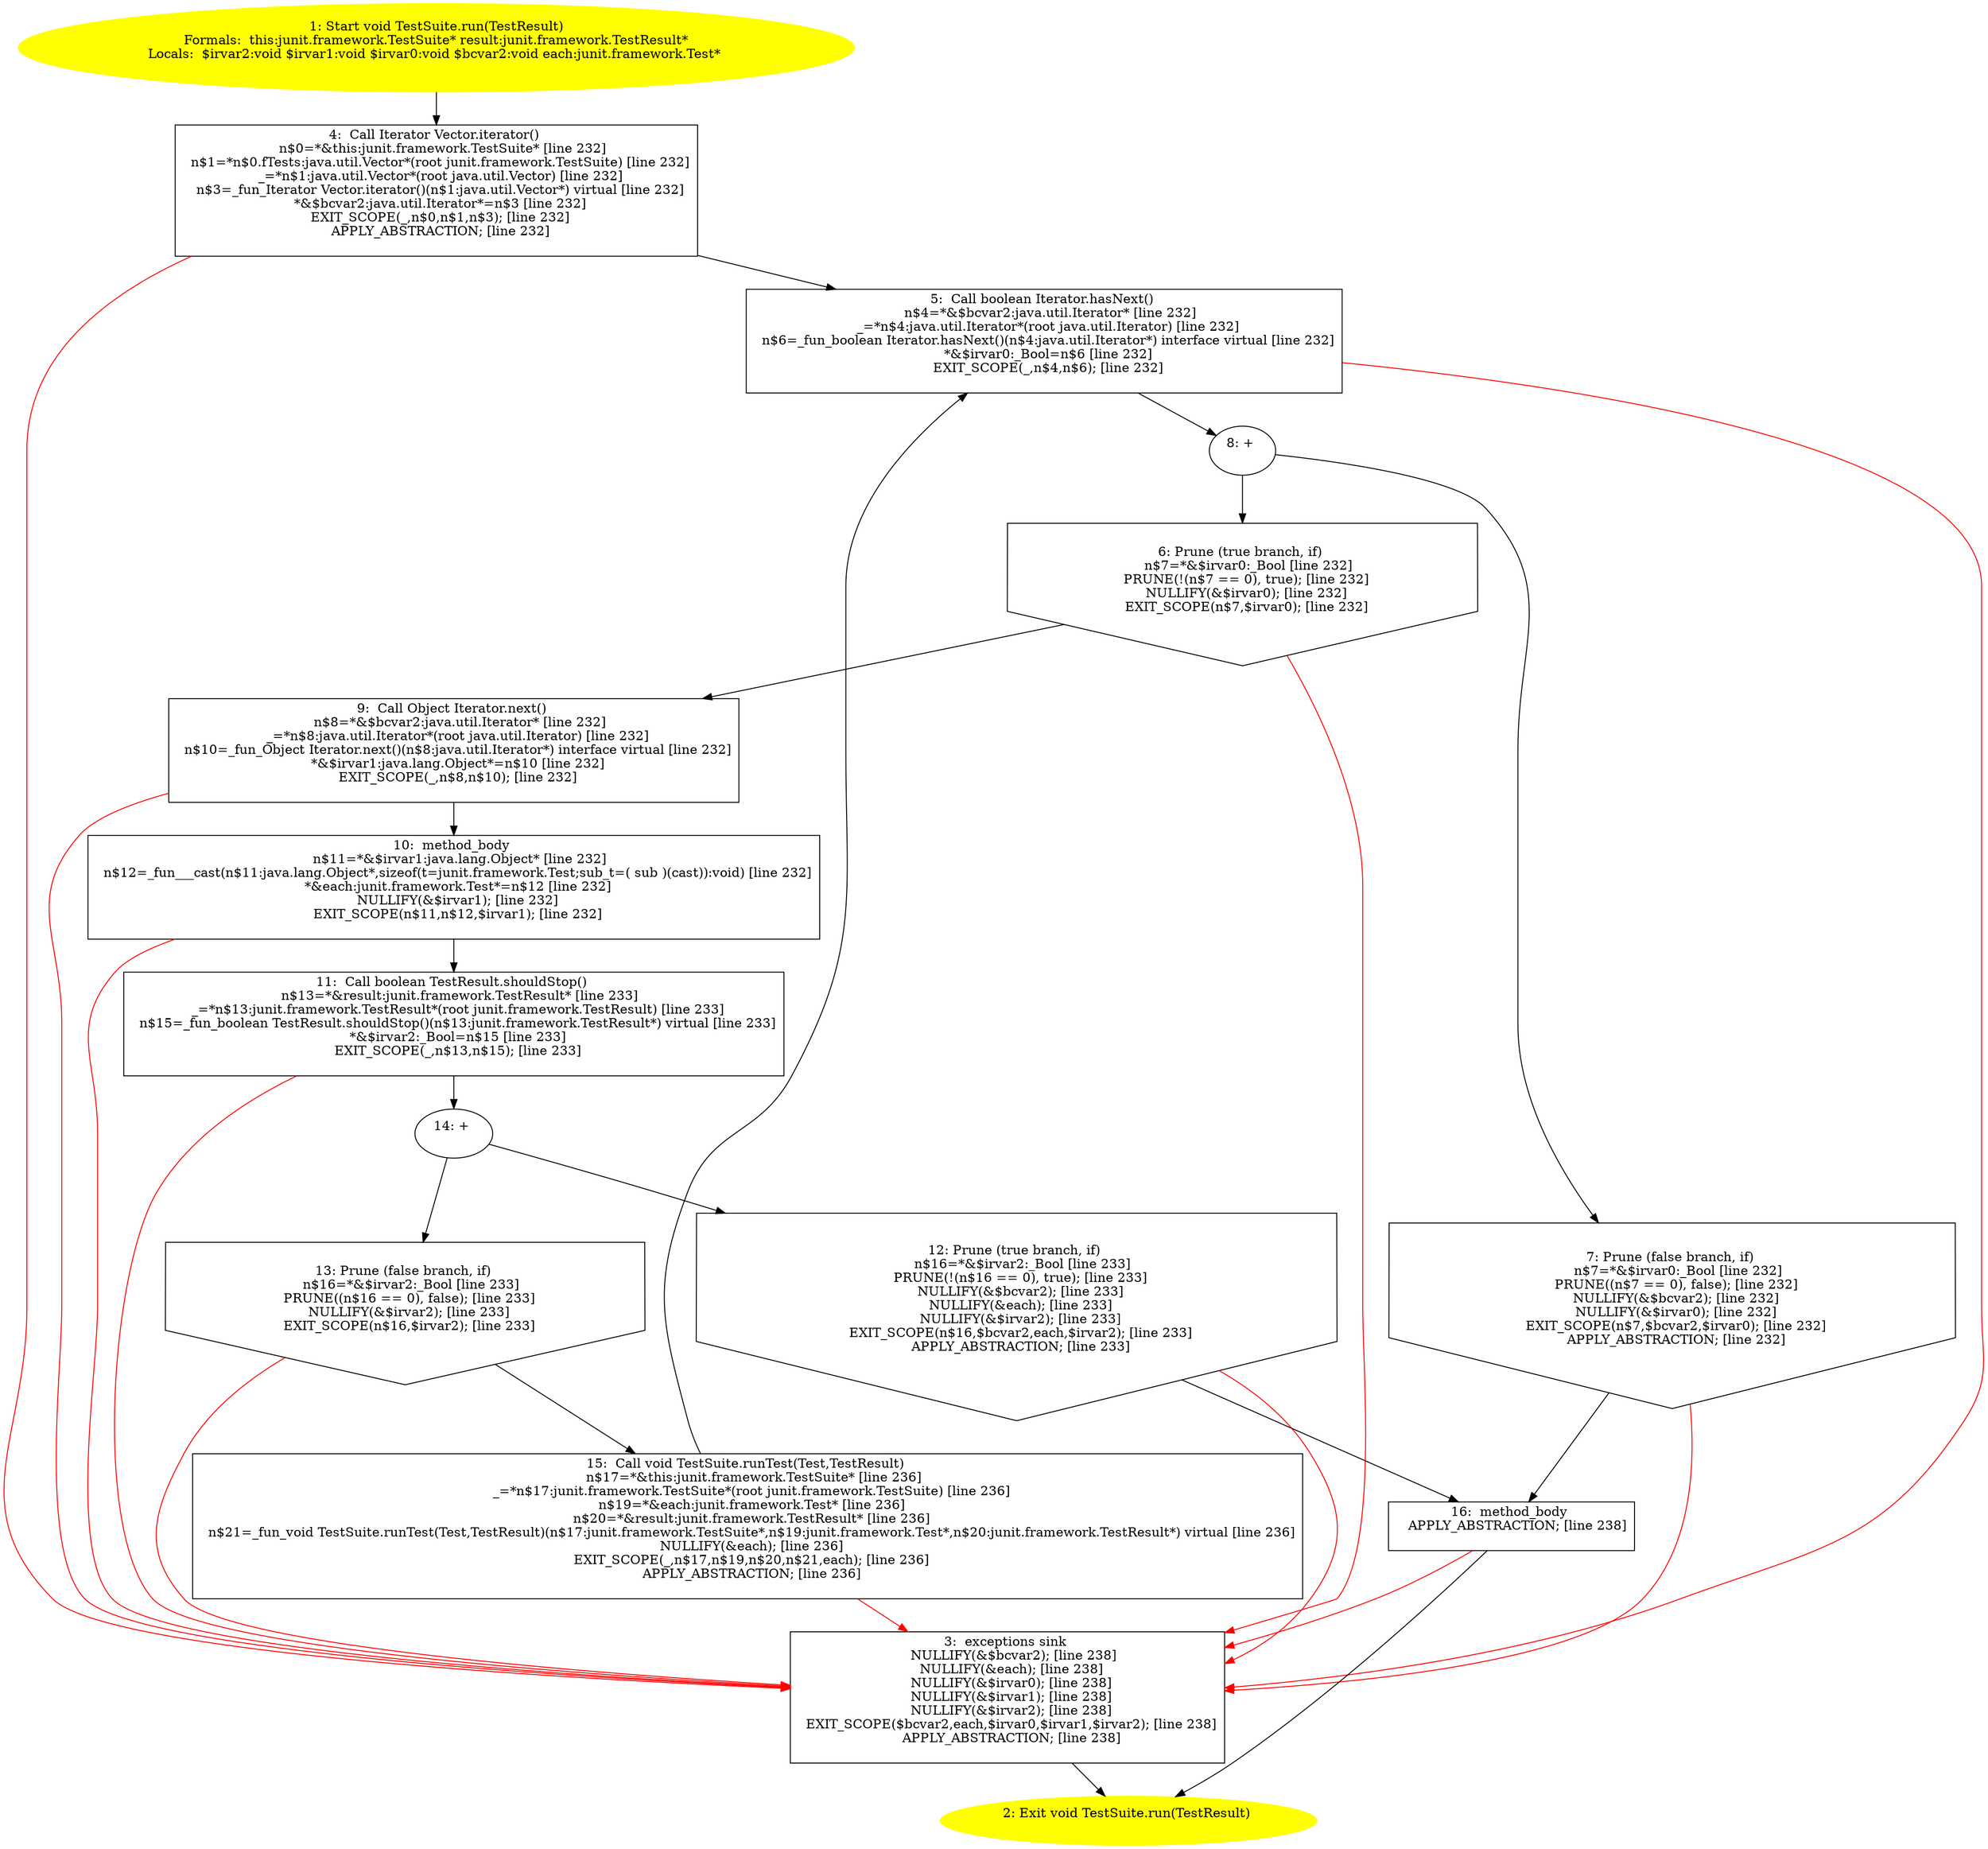 /* @generated */
digraph cfg {
"junit.framework.TestSuite.run(junit.framework.TestResult):void.319b881531b73116cb27e08247fae4cb_1" [label="1: Start void TestSuite.run(TestResult)\nFormals:  this:junit.framework.TestSuite* result:junit.framework.TestResult*\nLocals:  $irvar2:void $irvar1:void $irvar0:void $bcvar2:void each:junit.framework.Test* \n  " color=yellow style=filled]
	

	 "junit.framework.TestSuite.run(junit.framework.TestResult):void.319b881531b73116cb27e08247fae4cb_1" -> "junit.framework.TestSuite.run(junit.framework.TestResult):void.319b881531b73116cb27e08247fae4cb_4" ;
"junit.framework.TestSuite.run(junit.framework.TestResult):void.319b881531b73116cb27e08247fae4cb_2" [label="2: Exit void TestSuite.run(TestResult) \n  " color=yellow style=filled]
	

"junit.framework.TestSuite.run(junit.framework.TestResult):void.319b881531b73116cb27e08247fae4cb_3" [label="3:  exceptions sink \n   NULLIFY(&$bcvar2); [line 238]\n  NULLIFY(&each); [line 238]\n  NULLIFY(&$irvar0); [line 238]\n  NULLIFY(&$irvar1); [line 238]\n  NULLIFY(&$irvar2); [line 238]\n  EXIT_SCOPE($bcvar2,each,$irvar0,$irvar1,$irvar2); [line 238]\n  APPLY_ABSTRACTION; [line 238]\n " shape="box"]
	

	 "junit.framework.TestSuite.run(junit.framework.TestResult):void.319b881531b73116cb27e08247fae4cb_3" -> "junit.framework.TestSuite.run(junit.framework.TestResult):void.319b881531b73116cb27e08247fae4cb_2" ;
"junit.framework.TestSuite.run(junit.framework.TestResult):void.319b881531b73116cb27e08247fae4cb_4" [label="4:  Call Iterator Vector.iterator() \n   n$0=*&this:junit.framework.TestSuite* [line 232]\n  n$1=*n$0.fTests:java.util.Vector*(root junit.framework.TestSuite) [line 232]\n  _=*n$1:java.util.Vector*(root java.util.Vector) [line 232]\n  n$3=_fun_Iterator Vector.iterator()(n$1:java.util.Vector*) virtual [line 232]\n  *&$bcvar2:java.util.Iterator*=n$3 [line 232]\n  EXIT_SCOPE(_,n$0,n$1,n$3); [line 232]\n  APPLY_ABSTRACTION; [line 232]\n " shape="box"]
	

	 "junit.framework.TestSuite.run(junit.framework.TestResult):void.319b881531b73116cb27e08247fae4cb_4" -> "junit.framework.TestSuite.run(junit.framework.TestResult):void.319b881531b73116cb27e08247fae4cb_5" ;
	 "junit.framework.TestSuite.run(junit.framework.TestResult):void.319b881531b73116cb27e08247fae4cb_4" -> "junit.framework.TestSuite.run(junit.framework.TestResult):void.319b881531b73116cb27e08247fae4cb_3" [color="red" ];
"junit.framework.TestSuite.run(junit.framework.TestResult):void.319b881531b73116cb27e08247fae4cb_5" [label="5:  Call boolean Iterator.hasNext() \n   n$4=*&$bcvar2:java.util.Iterator* [line 232]\n  _=*n$4:java.util.Iterator*(root java.util.Iterator) [line 232]\n  n$6=_fun_boolean Iterator.hasNext()(n$4:java.util.Iterator*) interface virtual [line 232]\n  *&$irvar0:_Bool=n$6 [line 232]\n  EXIT_SCOPE(_,n$4,n$6); [line 232]\n " shape="box"]
	

	 "junit.framework.TestSuite.run(junit.framework.TestResult):void.319b881531b73116cb27e08247fae4cb_5" -> "junit.framework.TestSuite.run(junit.framework.TestResult):void.319b881531b73116cb27e08247fae4cb_8" ;
	 "junit.framework.TestSuite.run(junit.framework.TestResult):void.319b881531b73116cb27e08247fae4cb_5" -> "junit.framework.TestSuite.run(junit.framework.TestResult):void.319b881531b73116cb27e08247fae4cb_3" [color="red" ];
"junit.framework.TestSuite.run(junit.framework.TestResult):void.319b881531b73116cb27e08247fae4cb_6" [label="6: Prune (true branch, if) \n   n$7=*&$irvar0:_Bool [line 232]\n  PRUNE(!(n$7 == 0), true); [line 232]\n  NULLIFY(&$irvar0); [line 232]\n  EXIT_SCOPE(n$7,$irvar0); [line 232]\n " shape="invhouse"]
	

	 "junit.framework.TestSuite.run(junit.framework.TestResult):void.319b881531b73116cb27e08247fae4cb_6" -> "junit.framework.TestSuite.run(junit.framework.TestResult):void.319b881531b73116cb27e08247fae4cb_9" ;
	 "junit.framework.TestSuite.run(junit.framework.TestResult):void.319b881531b73116cb27e08247fae4cb_6" -> "junit.framework.TestSuite.run(junit.framework.TestResult):void.319b881531b73116cb27e08247fae4cb_3" [color="red" ];
"junit.framework.TestSuite.run(junit.framework.TestResult):void.319b881531b73116cb27e08247fae4cb_7" [label="7: Prune (false branch, if) \n   n$7=*&$irvar0:_Bool [line 232]\n  PRUNE((n$7 == 0), false); [line 232]\n  NULLIFY(&$bcvar2); [line 232]\n  NULLIFY(&$irvar0); [line 232]\n  EXIT_SCOPE(n$7,$bcvar2,$irvar0); [line 232]\n  APPLY_ABSTRACTION; [line 232]\n " shape="invhouse"]
	

	 "junit.framework.TestSuite.run(junit.framework.TestResult):void.319b881531b73116cb27e08247fae4cb_7" -> "junit.framework.TestSuite.run(junit.framework.TestResult):void.319b881531b73116cb27e08247fae4cb_16" ;
	 "junit.framework.TestSuite.run(junit.framework.TestResult):void.319b881531b73116cb27e08247fae4cb_7" -> "junit.framework.TestSuite.run(junit.framework.TestResult):void.319b881531b73116cb27e08247fae4cb_3" [color="red" ];
"junit.framework.TestSuite.run(junit.framework.TestResult):void.319b881531b73116cb27e08247fae4cb_8" [label="8: + \n  " ]
	

	 "junit.framework.TestSuite.run(junit.framework.TestResult):void.319b881531b73116cb27e08247fae4cb_8" -> "junit.framework.TestSuite.run(junit.framework.TestResult):void.319b881531b73116cb27e08247fae4cb_6" ;
	 "junit.framework.TestSuite.run(junit.framework.TestResult):void.319b881531b73116cb27e08247fae4cb_8" -> "junit.framework.TestSuite.run(junit.framework.TestResult):void.319b881531b73116cb27e08247fae4cb_7" ;
"junit.framework.TestSuite.run(junit.framework.TestResult):void.319b881531b73116cb27e08247fae4cb_9" [label="9:  Call Object Iterator.next() \n   n$8=*&$bcvar2:java.util.Iterator* [line 232]\n  _=*n$8:java.util.Iterator*(root java.util.Iterator) [line 232]\n  n$10=_fun_Object Iterator.next()(n$8:java.util.Iterator*) interface virtual [line 232]\n  *&$irvar1:java.lang.Object*=n$10 [line 232]\n  EXIT_SCOPE(_,n$8,n$10); [line 232]\n " shape="box"]
	

	 "junit.framework.TestSuite.run(junit.framework.TestResult):void.319b881531b73116cb27e08247fae4cb_9" -> "junit.framework.TestSuite.run(junit.framework.TestResult):void.319b881531b73116cb27e08247fae4cb_10" ;
	 "junit.framework.TestSuite.run(junit.framework.TestResult):void.319b881531b73116cb27e08247fae4cb_9" -> "junit.framework.TestSuite.run(junit.framework.TestResult):void.319b881531b73116cb27e08247fae4cb_3" [color="red" ];
"junit.framework.TestSuite.run(junit.framework.TestResult):void.319b881531b73116cb27e08247fae4cb_10" [label="10:  method_body \n   n$11=*&$irvar1:java.lang.Object* [line 232]\n  n$12=_fun___cast(n$11:java.lang.Object*,sizeof(t=junit.framework.Test;sub_t=( sub )(cast)):void) [line 232]\n  *&each:junit.framework.Test*=n$12 [line 232]\n  NULLIFY(&$irvar1); [line 232]\n  EXIT_SCOPE(n$11,n$12,$irvar1); [line 232]\n " shape="box"]
	

	 "junit.framework.TestSuite.run(junit.framework.TestResult):void.319b881531b73116cb27e08247fae4cb_10" -> "junit.framework.TestSuite.run(junit.framework.TestResult):void.319b881531b73116cb27e08247fae4cb_11" ;
	 "junit.framework.TestSuite.run(junit.framework.TestResult):void.319b881531b73116cb27e08247fae4cb_10" -> "junit.framework.TestSuite.run(junit.framework.TestResult):void.319b881531b73116cb27e08247fae4cb_3" [color="red" ];
"junit.framework.TestSuite.run(junit.framework.TestResult):void.319b881531b73116cb27e08247fae4cb_11" [label="11:  Call boolean TestResult.shouldStop() \n   n$13=*&result:junit.framework.TestResult* [line 233]\n  _=*n$13:junit.framework.TestResult*(root junit.framework.TestResult) [line 233]\n  n$15=_fun_boolean TestResult.shouldStop()(n$13:junit.framework.TestResult*) virtual [line 233]\n  *&$irvar2:_Bool=n$15 [line 233]\n  EXIT_SCOPE(_,n$13,n$15); [line 233]\n " shape="box"]
	

	 "junit.framework.TestSuite.run(junit.framework.TestResult):void.319b881531b73116cb27e08247fae4cb_11" -> "junit.framework.TestSuite.run(junit.framework.TestResult):void.319b881531b73116cb27e08247fae4cb_14" ;
	 "junit.framework.TestSuite.run(junit.framework.TestResult):void.319b881531b73116cb27e08247fae4cb_11" -> "junit.framework.TestSuite.run(junit.framework.TestResult):void.319b881531b73116cb27e08247fae4cb_3" [color="red" ];
"junit.framework.TestSuite.run(junit.framework.TestResult):void.319b881531b73116cb27e08247fae4cb_12" [label="12: Prune (true branch, if) \n   n$16=*&$irvar2:_Bool [line 233]\n  PRUNE(!(n$16 == 0), true); [line 233]\n  NULLIFY(&$bcvar2); [line 233]\n  NULLIFY(&each); [line 233]\n  NULLIFY(&$irvar2); [line 233]\n  EXIT_SCOPE(n$16,$bcvar2,each,$irvar2); [line 233]\n  APPLY_ABSTRACTION; [line 233]\n " shape="invhouse"]
	

	 "junit.framework.TestSuite.run(junit.framework.TestResult):void.319b881531b73116cb27e08247fae4cb_12" -> "junit.framework.TestSuite.run(junit.framework.TestResult):void.319b881531b73116cb27e08247fae4cb_16" ;
	 "junit.framework.TestSuite.run(junit.framework.TestResult):void.319b881531b73116cb27e08247fae4cb_12" -> "junit.framework.TestSuite.run(junit.framework.TestResult):void.319b881531b73116cb27e08247fae4cb_3" [color="red" ];
"junit.framework.TestSuite.run(junit.framework.TestResult):void.319b881531b73116cb27e08247fae4cb_13" [label="13: Prune (false branch, if) \n   n$16=*&$irvar2:_Bool [line 233]\n  PRUNE((n$16 == 0), false); [line 233]\n  NULLIFY(&$irvar2); [line 233]\n  EXIT_SCOPE(n$16,$irvar2); [line 233]\n " shape="invhouse"]
	

	 "junit.framework.TestSuite.run(junit.framework.TestResult):void.319b881531b73116cb27e08247fae4cb_13" -> "junit.framework.TestSuite.run(junit.framework.TestResult):void.319b881531b73116cb27e08247fae4cb_15" ;
	 "junit.framework.TestSuite.run(junit.framework.TestResult):void.319b881531b73116cb27e08247fae4cb_13" -> "junit.framework.TestSuite.run(junit.framework.TestResult):void.319b881531b73116cb27e08247fae4cb_3" [color="red" ];
"junit.framework.TestSuite.run(junit.framework.TestResult):void.319b881531b73116cb27e08247fae4cb_14" [label="14: + \n  " ]
	

	 "junit.framework.TestSuite.run(junit.framework.TestResult):void.319b881531b73116cb27e08247fae4cb_14" -> "junit.framework.TestSuite.run(junit.framework.TestResult):void.319b881531b73116cb27e08247fae4cb_12" ;
	 "junit.framework.TestSuite.run(junit.framework.TestResult):void.319b881531b73116cb27e08247fae4cb_14" -> "junit.framework.TestSuite.run(junit.framework.TestResult):void.319b881531b73116cb27e08247fae4cb_13" ;
"junit.framework.TestSuite.run(junit.framework.TestResult):void.319b881531b73116cb27e08247fae4cb_15" [label="15:  Call void TestSuite.runTest(Test,TestResult) \n   n$17=*&this:junit.framework.TestSuite* [line 236]\n  _=*n$17:junit.framework.TestSuite*(root junit.framework.TestSuite) [line 236]\n  n$19=*&each:junit.framework.Test* [line 236]\n  n$20=*&result:junit.framework.TestResult* [line 236]\n  n$21=_fun_void TestSuite.runTest(Test,TestResult)(n$17:junit.framework.TestSuite*,n$19:junit.framework.Test*,n$20:junit.framework.TestResult*) virtual [line 236]\n  NULLIFY(&each); [line 236]\n  EXIT_SCOPE(_,n$17,n$19,n$20,n$21,each); [line 236]\n  APPLY_ABSTRACTION; [line 236]\n " shape="box"]
	

	 "junit.framework.TestSuite.run(junit.framework.TestResult):void.319b881531b73116cb27e08247fae4cb_15" -> "junit.framework.TestSuite.run(junit.framework.TestResult):void.319b881531b73116cb27e08247fae4cb_5" ;
	 "junit.framework.TestSuite.run(junit.framework.TestResult):void.319b881531b73116cb27e08247fae4cb_15" -> "junit.framework.TestSuite.run(junit.framework.TestResult):void.319b881531b73116cb27e08247fae4cb_3" [color="red" ];
"junit.framework.TestSuite.run(junit.framework.TestResult):void.319b881531b73116cb27e08247fae4cb_16" [label="16:  method_body \n   APPLY_ABSTRACTION; [line 238]\n " shape="box"]
	

	 "junit.framework.TestSuite.run(junit.framework.TestResult):void.319b881531b73116cb27e08247fae4cb_16" -> "junit.framework.TestSuite.run(junit.framework.TestResult):void.319b881531b73116cb27e08247fae4cb_2" ;
	 "junit.framework.TestSuite.run(junit.framework.TestResult):void.319b881531b73116cb27e08247fae4cb_16" -> "junit.framework.TestSuite.run(junit.framework.TestResult):void.319b881531b73116cb27e08247fae4cb_3" [color="red" ];
}
